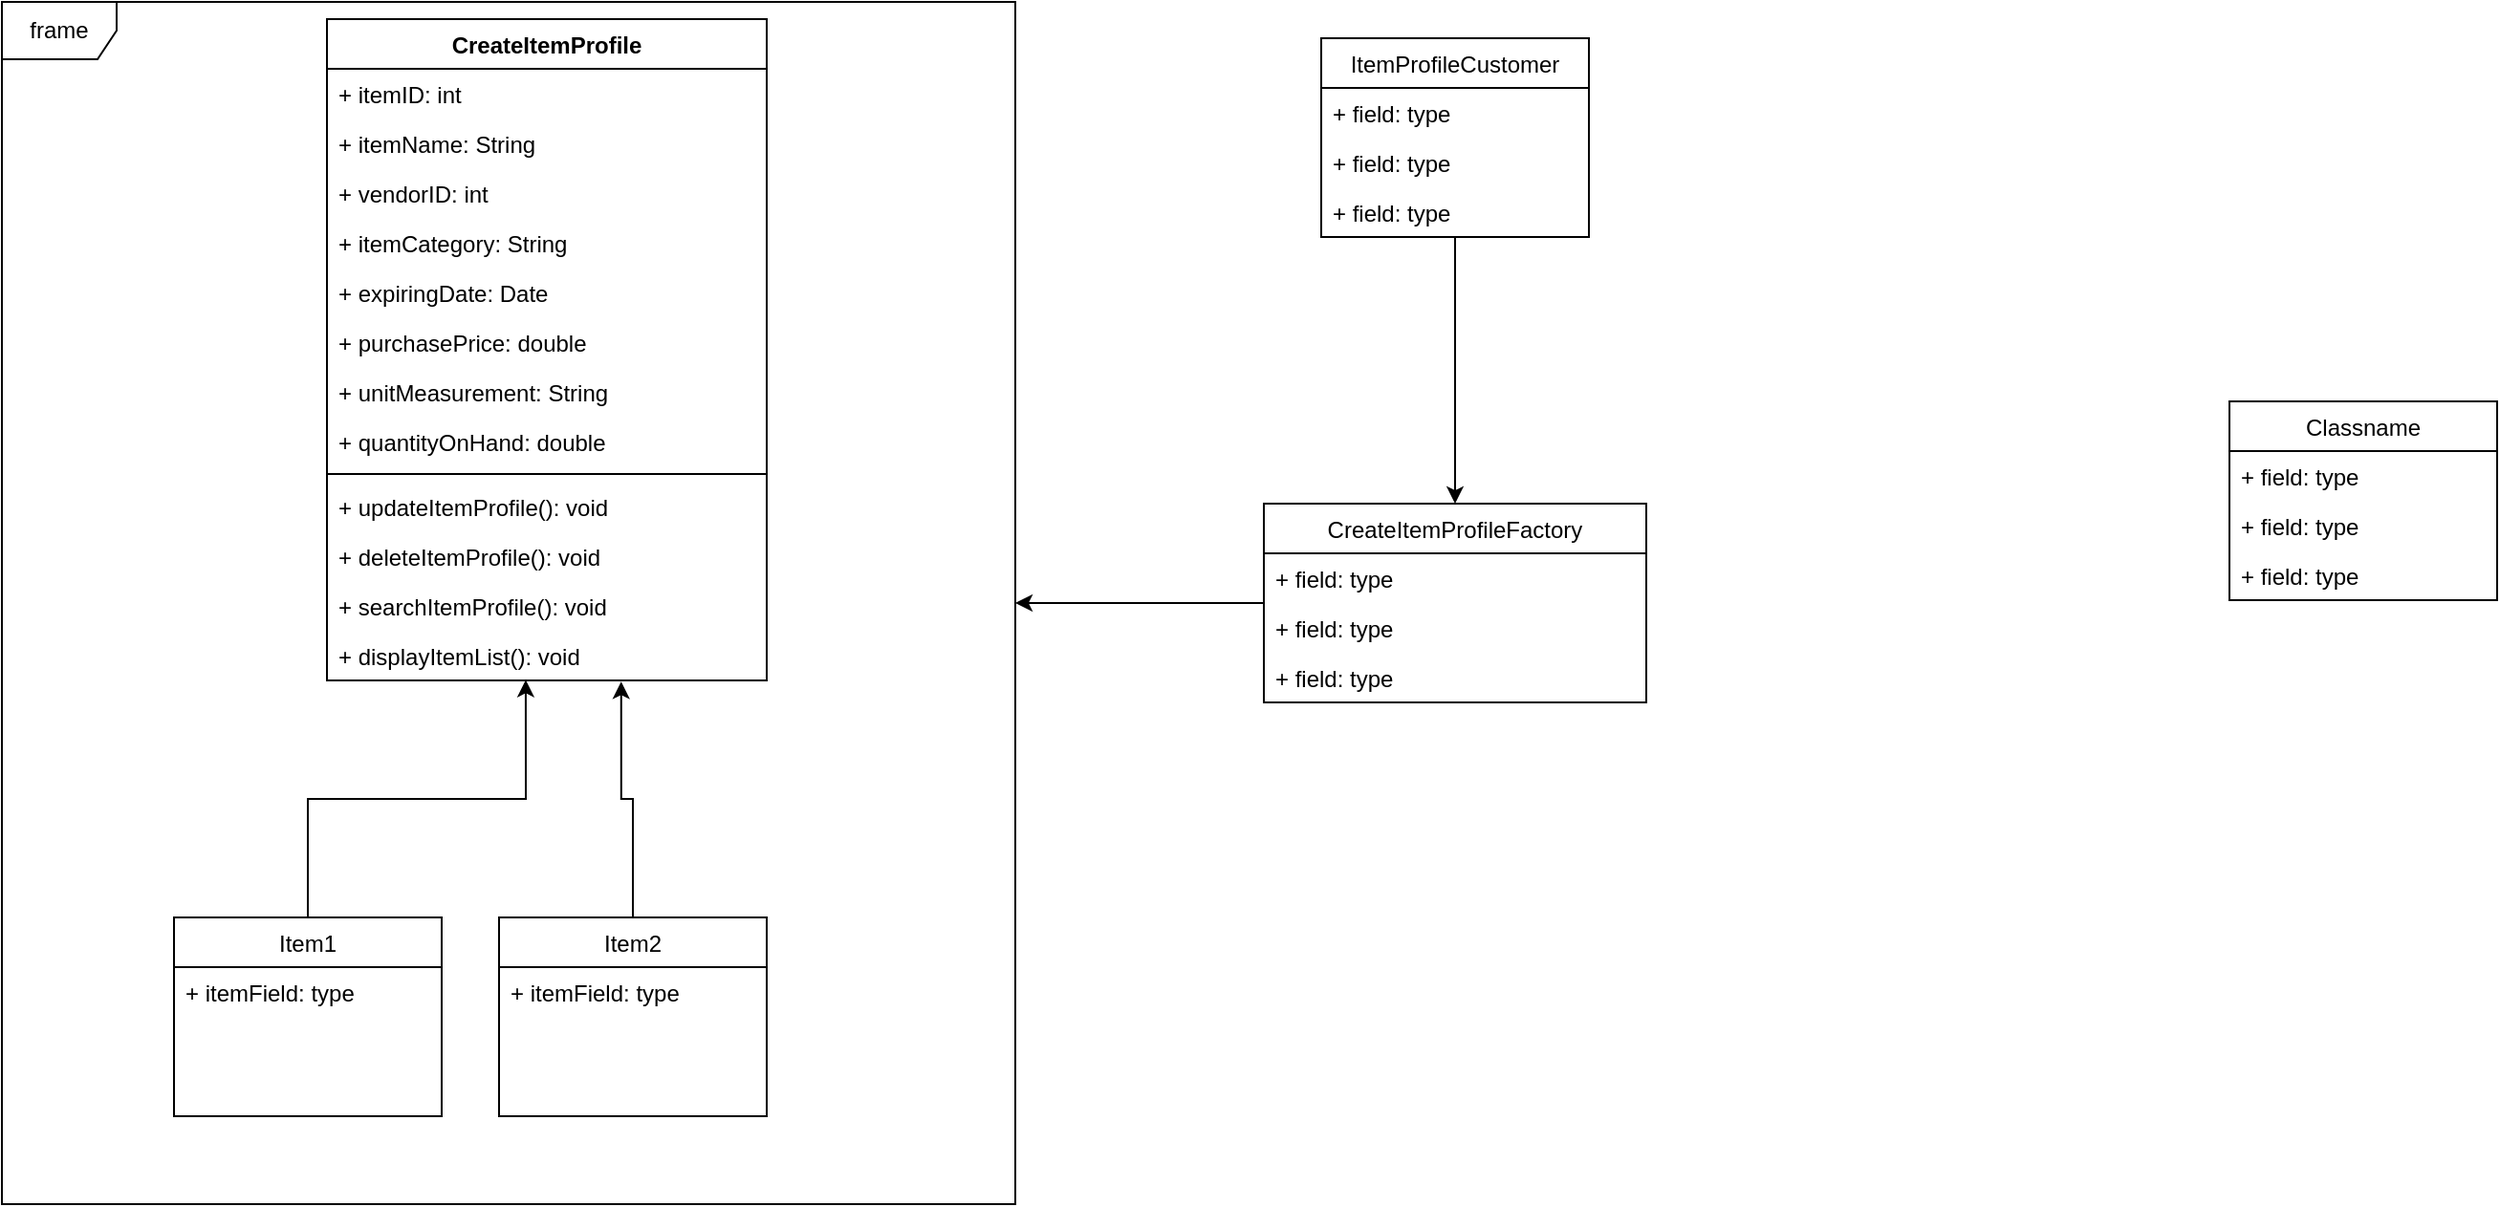 <mxfile version="20.5.1" type="github">
  <diagram id="8OEUOCMeN2f5-juvdQ0k" name="Page-1">
    <mxGraphModel dx="1285" dy="613" grid="1" gridSize="10" guides="1" tooltips="1" connect="1" arrows="1" fold="1" page="1" pageScale="1" pageWidth="850" pageHeight="1100" math="0" shadow="0">
      <root>
        <mxCell id="0" />
        <mxCell id="1" parent="0" />
        <mxCell id="wQf6UjwOHGujIK_Ve046-1" value="CreateItemProfile" style="swimlane;fontStyle=1;align=center;verticalAlign=top;childLayout=stackLayout;horizontal=1;startSize=26;horizontalStack=0;resizeParent=1;resizeParentMax=0;resizeLast=0;collapsible=1;marginBottom=0;" vertex="1" parent="1">
          <mxGeometry x="210" y="110" width="230" height="346" as="geometry" />
        </mxCell>
        <mxCell id="wQf6UjwOHGujIK_Ve046-2" value="+ itemID: int" style="text;strokeColor=none;fillColor=none;align=left;verticalAlign=top;spacingLeft=4;spacingRight=4;overflow=hidden;rotatable=0;points=[[0,0.5],[1,0.5]];portConstraint=eastwest;" vertex="1" parent="wQf6UjwOHGujIK_Ve046-1">
          <mxGeometry y="26" width="230" height="26" as="geometry" />
        </mxCell>
        <mxCell id="wQf6UjwOHGujIK_Ve046-5" value="+ itemName: String" style="text;strokeColor=none;fillColor=none;align=left;verticalAlign=top;spacingLeft=4;spacingRight=4;overflow=hidden;rotatable=0;points=[[0,0.5],[1,0.5]];portConstraint=eastwest;" vertex="1" parent="wQf6UjwOHGujIK_Ve046-1">
          <mxGeometry y="52" width="230" height="26" as="geometry" />
        </mxCell>
        <mxCell id="wQf6UjwOHGujIK_Ve046-6" value="+ vendorID: int" style="text;strokeColor=none;fillColor=none;align=left;verticalAlign=top;spacingLeft=4;spacingRight=4;overflow=hidden;rotatable=0;points=[[0,0.5],[1,0.5]];portConstraint=eastwest;" vertex="1" parent="wQf6UjwOHGujIK_Ve046-1">
          <mxGeometry y="78" width="230" height="26" as="geometry" />
        </mxCell>
        <mxCell id="wQf6UjwOHGujIK_Ve046-7" value="+ itemCategory: String" style="text;strokeColor=none;fillColor=none;align=left;verticalAlign=top;spacingLeft=4;spacingRight=4;overflow=hidden;rotatable=0;points=[[0,0.5],[1,0.5]];portConstraint=eastwest;" vertex="1" parent="wQf6UjwOHGujIK_Ve046-1">
          <mxGeometry y="104" width="230" height="26" as="geometry" />
        </mxCell>
        <mxCell id="wQf6UjwOHGujIK_Ve046-8" value="+ expiringDate: Date" style="text;strokeColor=none;fillColor=none;align=left;verticalAlign=top;spacingLeft=4;spacingRight=4;overflow=hidden;rotatable=0;points=[[0,0.5],[1,0.5]];portConstraint=eastwest;" vertex="1" parent="wQf6UjwOHGujIK_Ve046-1">
          <mxGeometry y="130" width="230" height="26" as="geometry" />
        </mxCell>
        <mxCell id="wQf6UjwOHGujIK_Ve046-9" value="+ purchasePrice: double" style="text;strokeColor=none;fillColor=none;align=left;verticalAlign=top;spacingLeft=4;spacingRight=4;overflow=hidden;rotatable=0;points=[[0,0.5],[1,0.5]];portConstraint=eastwest;" vertex="1" parent="wQf6UjwOHGujIK_Ve046-1">
          <mxGeometry y="156" width="230" height="26" as="geometry" />
        </mxCell>
        <mxCell id="wQf6UjwOHGujIK_Ve046-10" value="+ unitMeasurement: String" style="text;strokeColor=none;fillColor=none;align=left;verticalAlign=top;spacingLeft=4;spacingRight=4;overflow=hidden;rotatable=0;points=[[0,0.5],[1,0.5]];portConstraint=eastwest;" vertex="1" parent="wQf6UjwOHGujIK_Ve046-1">
          <mxGeometry y="182" width="230" height="26" as="geometry" />
        </mxCell>
        <mxCell id="wQf6UjwOHGujIK_Ve046-11" value="+ quantityOnHand: double" style="text;strokeColor=none;fillColor=none;align=left;verticalAlign=top;spacingLeft=4;spacingRight=4;overflow=hidden;rotatable=0;points=[[0,0.5],[1,0.5]];portConstraint=eastwest;" vertex="1" parent="wQf6UjwOHGujIK_Ve046-1">
          <mxGeometry y="208" width="230" height="26" as="geometry" />
        </mxCell>
        <mxCell id="wQf6UjwOHGujIK_Ve046-3" value="" style="line;strokeWidth=1;fillColor=none;align=left;verticalAlign=middle;spacingTop=-1;spacingLeft=3;spacingRight=3;rotatable=0;labelPosition=right;points=[];portConstraint=eastwest;strokeColor=inherit;" vertex="1" parent="wQf6UjwOHGujIK_Ve046-1">
          <mxGeometry y="234" width="230" height="8" as="geometry" />
        </mxCell>
        <mxCell id="wQf6UjwOHGujIK_Ve046-4" value="+ updateItemProfile(): void" style="text;strokeColor=none;fillColor=none;align=left;verticalAlign=top;spacingLeft=4;spacingRight=4;overflow=hidden;rotatable=0;points=[[0,0.5],[1,0.5]];portConstraint=eastwest;" vertex="1" parent="wQf6UjwOHGujIK_Ve046-1">
          <mxGeometry y="242" width="230" height="26" as="geometry" />
        </mxCell>
        <mxCell id="wQf6UjwOHGujIK_Ve046-12" value="+ deleteItemProfile(): void" style="text;strokeColor=none;fillColor=none;align=left;verticalAlign=top;spacingLeft=4;spacingRight=4;overflow=hidden;rotatable=0;points=[[0,0.5],[1,0.5]];portConstraint=eastwest;" vertex="1" parent="wQf6UjwOHGujIK_Ve046-1">
          <mxGeometry y="268" width="230" height="26" as="geometry" />
        </mxCell>
        <mxCell id="wQf6UjwOHGujIK_Ve046-13" value="+ searchItemProfile(): void" style="text;strokeColor=none;fillColor=none;align=left;verticalAlign=top;spacingLeft=4;spacingRight=4;overflow=hidden;rotatable=0;points=[[0,0.5],[1,0.5]];portConstraint=eastwest;" vertex="1" parent="wQf6UjwOHGujIK_Ve046-1">
          <mxGeometry y="294" width="230" height="26" as="geometry" />
        </mxCell>
        <mxCell id="wQf6UjwOHGujIK_Ve046-14" value="+ displayItemList(): void" style="text;strokeColor=none;fillColor=none;align=left;verticalAlign=top;spacingLeft=4;spacingRight=4;overflow=hidden;rotatable=0;points=[[0,0.5],[1,0.5]];portConstraint=eastwest;" vertex="1" parent="wQf6UjwOHGujIK_Ve046-1">
          <mxGeometry y="320" width="230" height="26" as="geometry" />
        </mxCell>
        <mxCell id="wQf6UjwOHGujIK_Ve046-20" style="edgeStyle=orthogonalEdgeStyle;rounded=0;orthogonalLoop=1;jettySize=auto;html=1;entryX=0.452;entryY=0.989;entryDx=0;entryDy=0;entryPerimeter=0;" edge="1" parent="1" source="wQf6UjwOHGujIK_Ve046-15" target="wQf6UjwOHGujIK_Ve046-14">
          <mxGeometry relative="1" as="geometry" />
        </mxCell>
        <mxCell id="wQf6UjwOHGujIK_Ve046-15" value="Item1" style="swimlane;fontStyle=0;childLayout=stackLayout;horizontal=1;startSize=26;fillColor=none;horizontalStack=0;resizeParent=1;resizeParentMax=0;resizeLast=0;collapsible=1;marginBottom=0;" vertex="1" parent="1">
          <mxGeometry x="130" y="580" width="140" height="104" as="geometry" />
        </mxCell>
        <mxCell id="wQf6UjwOHGujIK_Ve046-16" value="+ itemField: type" style="text;strokeColor=none;fillColor=none;align=left;verticalAlign=top;spacingLeft=4;spacingRight=4;overflow=hidden;rotatable=0;points=[[0,0.5],[1,0.5]];portConstraint=eastwest;" vertex="1" parent="wQf6UjwOHGujIK_Ve046-15">
          <mxGeometry y="26" width="140" height="26" as="geometry" />
        </mxCell>
        <mxCell id="wQf6UjwOHGujIK_Ve046-17" value=" " style="text;strokeColor=none;fillColor=none;align=left;verticalAlign=top;spacingLeft=4;spacingRight=4;overflow=hidden;rotatable=0;points=[[0,0.5],[1,0.5]];portConstraint=eastwest;" vertex="1" parent="wQf6UjwOHGujIK_Ve046-15">
          <mxGeometry y="52" width="140" height="26" as="geometry" />
        </mxCell>
        <mxCell id="wQf6UjwOHGujIK_Ve046-18" value=" " style="text;strokeColor=none;fillColor=none;align=left;verticalAlign=top;spacingLeft=4;spacingRight=4;overflow=hidden;rotatable=0;points=[[0,0.5],[1,0.5]];portConstraint=eastwest;" vertex="1" parent="wQf6UjwOHGujIK_Ve046-15">
          <mxGeometry y="78" width="140" height="26" as="geometry" />
        </mxCell>
        <mxCell id="wQf6UjwOHGujIK_Ve046-26" style="edgeStyle=orthogonalEdgeStyle;rounded=0;orthogonalLoop=1;jettySize=auto;html=1;entryX=0.669;entryY=1.025;entryDx=0;entryDy=0;entryPerimeter=0;" edge="1" parent="1" source="wQf6UjwOHGujIK_Ve046-21" target="wQf6UjwOHGujIK_Ve046-14">
          <mxGeometry relative="1" as="geometry">
            <Array as="points">
              <mxPoint x="370" y="518" />
              <mxPoint x="364" y="518" />
            </Array>
          </mxGeometry>
        </mxCell>
        <mxCell id="wQf6UjwOHGujIK_Ve046-21" value="Item2" style="swimlane;fontStyle=0;childLayout=stackLayout;horizontal=1;startSize=26;fillColor=none;horizontalStack=0;resizeParent=1;resizeParentMax=0;resizeLast=0;collapsible=1;marginBottom=0;" vertex="1" parent="1">
          <mxGeometry x="300" y="580" width="140" height="104" as="geometry" />
        </mxCell>
        <mxCell id="wQf6UjwOHGujIK_Ve046-22" value="+ itemField: type" style="text;strokeColor=none;fillColor=none;align=left;verticalAlign=top;spacingLeft=4;spacingRight=4;overflow=hidden;rotatable=0;points=[[0,0.5],[1,0.5]];portConstraint=eastwest;" vertex="1" parent="wQf6UjwOHGujIK_Ve046-21">
          <mxGeometry y="26" width="140" height="26" as="geometry" />
        </mxCell>
        <mxCell id="wQf6UjwOHGujIK_Ve046-23" value=" " style="text;strokeColor=none;fillColor=none;align=left;verticalAlign=top;spacingLeft=4;spacingRight=4;overflow=hidden;rotatable=0;points=[[0,0.5],[1,0.5]];portConstraint=eastwest;" vertex="1" parent="wQf6UjwOHGujIK_Ve046-21">
          <mxGeometry y="52" width="140" height="26" as="geometry" />
        </mxCell>
        <mxCell id="wQf6UjwOHGujIK_Ve046-24" value=" " style="text;strokeColor=none;fillColor=none;align=left;verticalAlign=top;spacingLeft=4;spacingRight=4;overflow=hidden;rotatable=0;points=[[0,0.5],[1,0.5]];portConstraint=eastwest;" vertex="1" parent="wQf6UjwOHGujIK_Ve046-21">
          <mxGeometry y="78" width="140" height="26" as="geometry" />
        </mxCell>
        <mxCell id="wQf6UjwOHGujIK_Ve046-37" style="edgeStyle=orthogonalEdgeStyle;rounded=0;orthogonalLoop=1;jettySize=auto;html=1;entryX=0.5;entryY=0;entryDx=0;entryDy=0;" edge="1" parent="1" source="wQf6UjwOHGujIK_Ve046-27" target="wQf6UjwOHGujIK_Ve046-31">
          <mxGeometry relative="1" as="geometry" />
        </mxCell>
        <mxCell id="wQf6UjwOHGujIK_Ve046-27" value="ItemProfileCustomer" style="swimlane;fontStyle=0;childLayout=stackLayout;horizontal=1;startSize=26;fillColor=none;horizontalStack=0;resizeParent=1;resizeParentMax=0;resizeLast=0;collapsible=1;marginBottom=0;" vertex="1" parent="1">
          <mxGeometry x="730" y="120" width="140" height="104" as="geometry" />
        </mxCell>
        <mxCell id="wQf6UjwOHGujIK_Ve046-28" value="+ field: type" style="text;strokeColor=none;fillColor=none;align=left;verticalAlign=top;spacingLeft=4;spacingRight=4;overflow=hidden;rotatable=0;points=[[0,0.5],[1,0.5]];portConstraint=eastwest;" vertex="1" parent="wQf6UjwOHGujIK_Ve046-27">
          <mxGeometry y="26" width="140" height="26" as="geometry" />
        </mxCell>
        <mxCell id="wQf6UjwOHGujIK_Ve046-29" value="+ field: type" style="text;strokeColor=none;fillColor=none;align=left;verticalAlign=top;spacingLeft=4;spacingRight=4;overflow=hidden;rotatable=0;points=[[0,0.5],[1,0.5]];portConstraint=eastwest;" vertex="1" parent="wQf6UjwOHGujIK_Ve046-27">
          <mxGeometry y="52" width="140" height="26" as="geometry" />
        </mxCell>
        <mxCell id="wQf6UjwOHGujIK_Ve046-30" value="+ field: type" style="text;strokeColor=none;fillColor=none;align=left;verticalAlign=top;spacingLeft=4;spacingRight=4;overflow=hidden;rotatable=0;points=[[0,0.5],[1,0.5]];portConstraint=eastwest;" vertex="1" parent="wQf6UjwOHGujIK_Ve046-27">
          <mxGeometry y="78" width="140" height="26" as="geometry" />
        </mxCell>
        <mxCell id="wQf6UjwOHGujIK_Ve046-36" style="edgeStyle=orthogonalEdgeStyle;rounded=0;orthogonalLoop=1;jettySize=auto;html=1;" edge="1" parent="1" source="wQf6UjwOHGujIK_Ve046-31" target="wQf6UjwOHGujIK_Ve046-35">
          <mxGeometry relative="1" as="geometry" />
        </mxCell>
        <mxCell id="wQf6UjwOHGujIK_Ve046-31" value="CreateItemProfileFactory" style="swimlane;fontStyle=0;childLayout=stackLayout;horizontal=1;startSize=26;fillColor=none;horizontalStack=0;resizeParent=1;resizeParentMax=0;resizeLast=0;collapsible=1;marginBottom=0;" vertex="1" parent="1">
          <mxGeometry x="700" y="363.5" width="200" height="104" as="geometry" />
        </mxCell>
        <mxCell id="wQf6UjwOHGujIK_Ve046-32" value="+ field: type" style="text;strokeColor=none;fillColor=none;align=left;verticalAlign=top;spacingLeft=4;spacingRight=4;overflow=hidden;rotatable=0;points=[[0,0.5],[1,0.5]];portConstraint=eastwest;" vertex="1" parent="wQf6UjwOHGujIK_Ve046-31">
          <mxGeometry y="26" width="200" height="26" as="geometry" />
        </mxCell>
        <mxCell id="wQf6UjwOHGujIK_Ve046-33" value="+ field: type" style="text;strokeColor=none;fillColor=none;align=left;verticalAlign=top;spacingLeft=4;spacingRight=4;overflow=hidden;rotatable=0;points=[[0,0.5],[1,0.5]];portConstraint=eastwest;" vertex="1" parent="wQf6UjwOHGujIK_Ve046-31">
          <mxGeometry y="52" width="200" height="26" as="geometry" />
        </mxCell>
        <mxCell id="wQf6UjwOHGujIK_Ve046-34" value="+ field: type" style="text;strokeColor=none;fillColor=none;align=left;verticalAlign=top;spacingLeft=4;spacingRight=4;overflow=hidden;rotatable=0;points=[[0,0.5],[1,0.5]];portConstraint=eastwest;" vertex="1" parent="wQf6UjwOHGujIK_Ve046-31">
          <mxGeometry y="78" width="200" height="26" as="geometry" />
        </mxCell>
        <mxCell id="wQf6UjwOHGujIK_Ve046-35" value="frame" style="shape=umlFrame;whiteSpace=wrap;html=1;" vertex="1" parent="1">
          <mxGeometry x="40" y="101" width="530" height="629" as="geometry" />
        </mxCell>
        <mxCell id="wQf6UjwOHGujIK_Ve046-38" value="Classname" style="swimlane;fontStyle=0;childLayout=stackLayout;horizontal=1;startSize=26;fillColor=none;horizontalStack=0;resizeParent=1;resizeParentMax=0;resizeLast=0;collapsible=1;marginBottom=0;" vertex="1" parent="1">
          <mxGeometry x="1205" y="310" width="140" height="104" as="geometry" />
        </mxCell>
        <mxCell id="wQf6UjwOHGujIK_Ve046-39" value="+ field: type" style="text;strokeColor=none;fillColor=none;align=left;verticalAlign=top;spacingLeft=4;spacingRight=4;overflow=hidden;rotatable=0;points=[[0,0.5],[1,0.5]];portConstraint=eastwest;" vertex="1" parent="wQf6UjwOHGujIK_Ve046-38">
          <mxGeometry y="26" width="140" height="26" as="geometry" />
        </mxCell>
        <mxCell id="wQf6UjwOHGujIK_Ve046-40" value="+ field: type" style="text;strokeColor=none;fillColor=none;align=left;verticalAlign=top;spacingLeft=4;spacingRight=4;overflow=hidden;rotatable=0;points=[[0,0.5],[1,0.5]];portConstraint=eastwest;" vertex="1" parent="wQf6UjwOHGujIK_Ve046-38">
          <mxGeometry y="52" width="140" height="26" as="geometry" />
        </mxCell>
        <mxCell id="wQf6UjwOHGujIK_Ve046-41" value="+ field: type" style="text;strokeColor=none;fillColor=none;align=left;verticalAlign=top;spacingLeft=4;spacingRight=4;overflow=hidden;rotatable=0;points=[[0,0.5],[1,0.5]];portConstraint=eastwest;" vertex="1" parent="wQf6UjwOHGujIK_Ve046-38">
          <mxGeometry y="78" width="140" height="26" as="geometry" />
        </mxCell>
      </root>
    </mxGraphModel>
  </diagram>
</mxfile>
